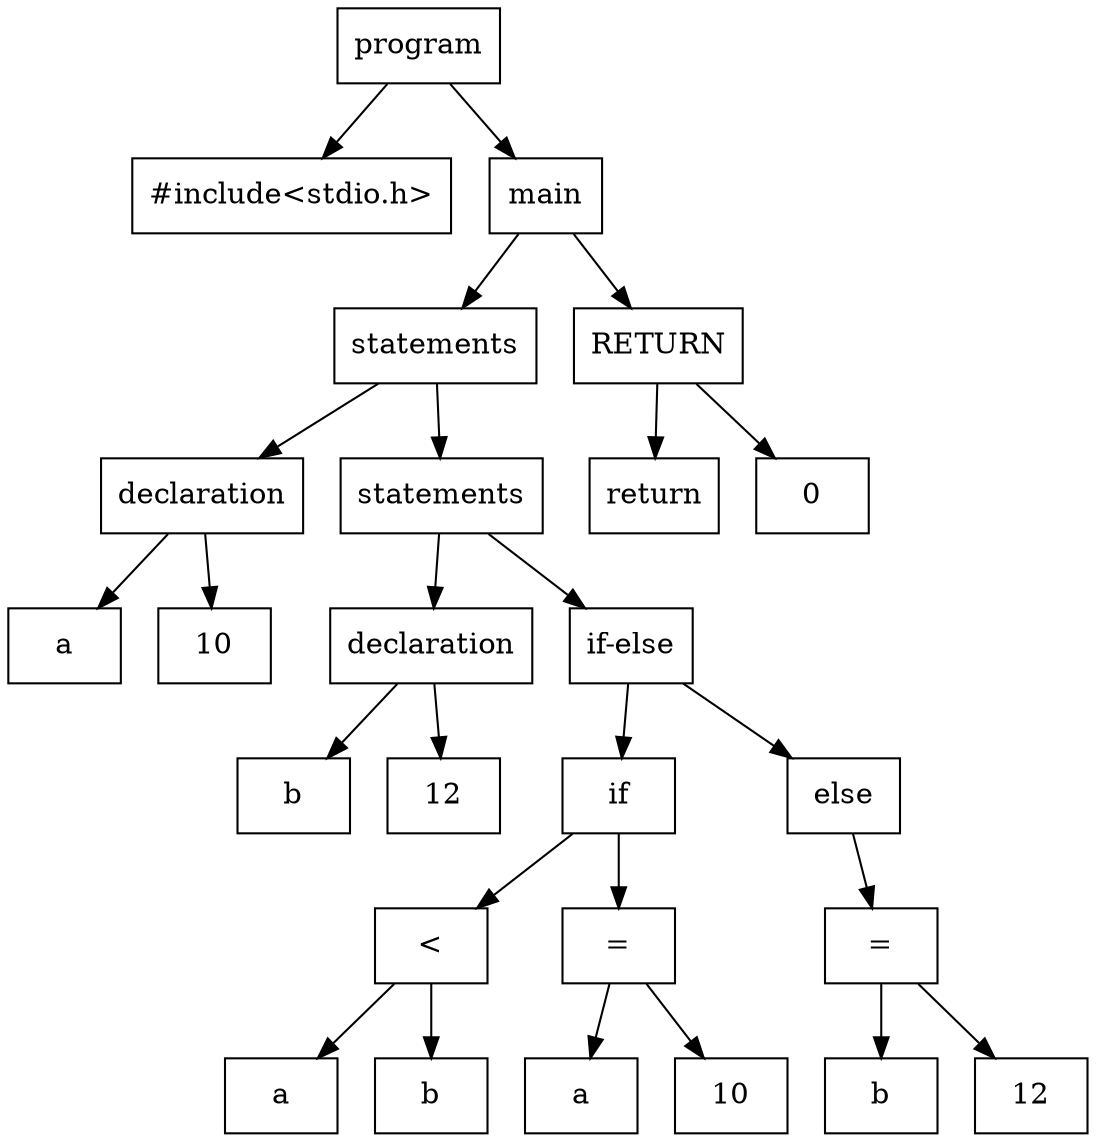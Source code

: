 digraph ParseTree {
  node [shape=box];
  "0x6127c8023f10" [label="program"];
  "0x6127c8023f10" -> "0x6127c8023570";
  "0x6127c8023570" [label="#include<stdio.h>"];
  "0x6127c8023f10" -> "0x6127c8023ed0";
  "0x6127c8023ed0" [label="main"];
  "0x6127c8023ed0" -> "0x6127c8023d10";
  "0x6127c8023d10" [label="statements"];
  "0x6127c8023d10" -> "0x6127c8023750";
  "0x6127c8023750" [label="declaration"];
  "0x6127c8023750" -> "0x6127c8023710";
  "0x6127c8023710" [label="a"];
  "0x6127c8023750" -> "0x6127c80236d0";
  "0x6127c80236d0" [label="10"];
  "0x6127c8023d10" -> "0x6127c8023cd0";
  "0x6127c8023cd0" [label="statements"];
  "0x6127c8023cd0" -> "0x6127c80238d0";
  "0x6127c80238d0" [label="declaration"];
  "0x6127c80238d0" -> "0x6127c8023890";
  "0x6127c8023890" [label="b"];
  "0x6127c80238d0" -> "0x6127c8023850";
  "0x6127c8023850" [label="12"];
  "0x6127c8023cd0" -> "0x6127c8023c90";
  "0x6127c8023c90" [label="if-else"];
  "0x6127c8023c90" -> "0x6127c8023c50";
  "0x6127c8023c50" [label="if"];
  "0x6127c8023c50" -> "0x6127c80239f0";
  "0x6127c80239f0" [label="<"];
  "0x6127c80239f0" -> "0x6127c8023970";
  "0x6127c8023970" [label="a"];
  "0x6127c80239f0" -> "0x6127c80239b0";
  "0x6127c80239b0" [label="b"];
  "0x6127c8023c50" -> "0x6127c8023ab0";
  "0x6127c8023ab0" [label="="];
  "0x6127c8023ab0" -> "0x6127c8023a70";
  "0x6127c8023a70" [label="a"];
  "0x6127c8023ab0" -> "0x6127c8023a30";
  "0x6127c8023a30" [label="10"];
  "0x6127c8023c90" -> "0x6127c8023c10";
  "0x6127c8023c10" [label="else"];
  "0x6127c8023c10" -> "0x6127c8023bd0";
  "0x6127c8023bd0" [label="="];
  "0x6127c8023bd0" -> "0x6127c8023b90";
  "0x6127c8023b90" [label="b"];
  "0x6127c8023bd0" -> "0x6127c8023b50";
  "0x6127c8023b50" [label="12"];
  "0x6127c8023ed0" -> "0x6127c8023e90";
  "0x6127c8023e90" [label="RETURN"];
  "0x6127c8023e90" -> "0x6127c8023e50";
  "0x6127c8023e50" [label="return"];
  "0x6127c8023e90" -> "0x6127c8023e10";
  "0x6127c8023e10" [label="0"];
}
